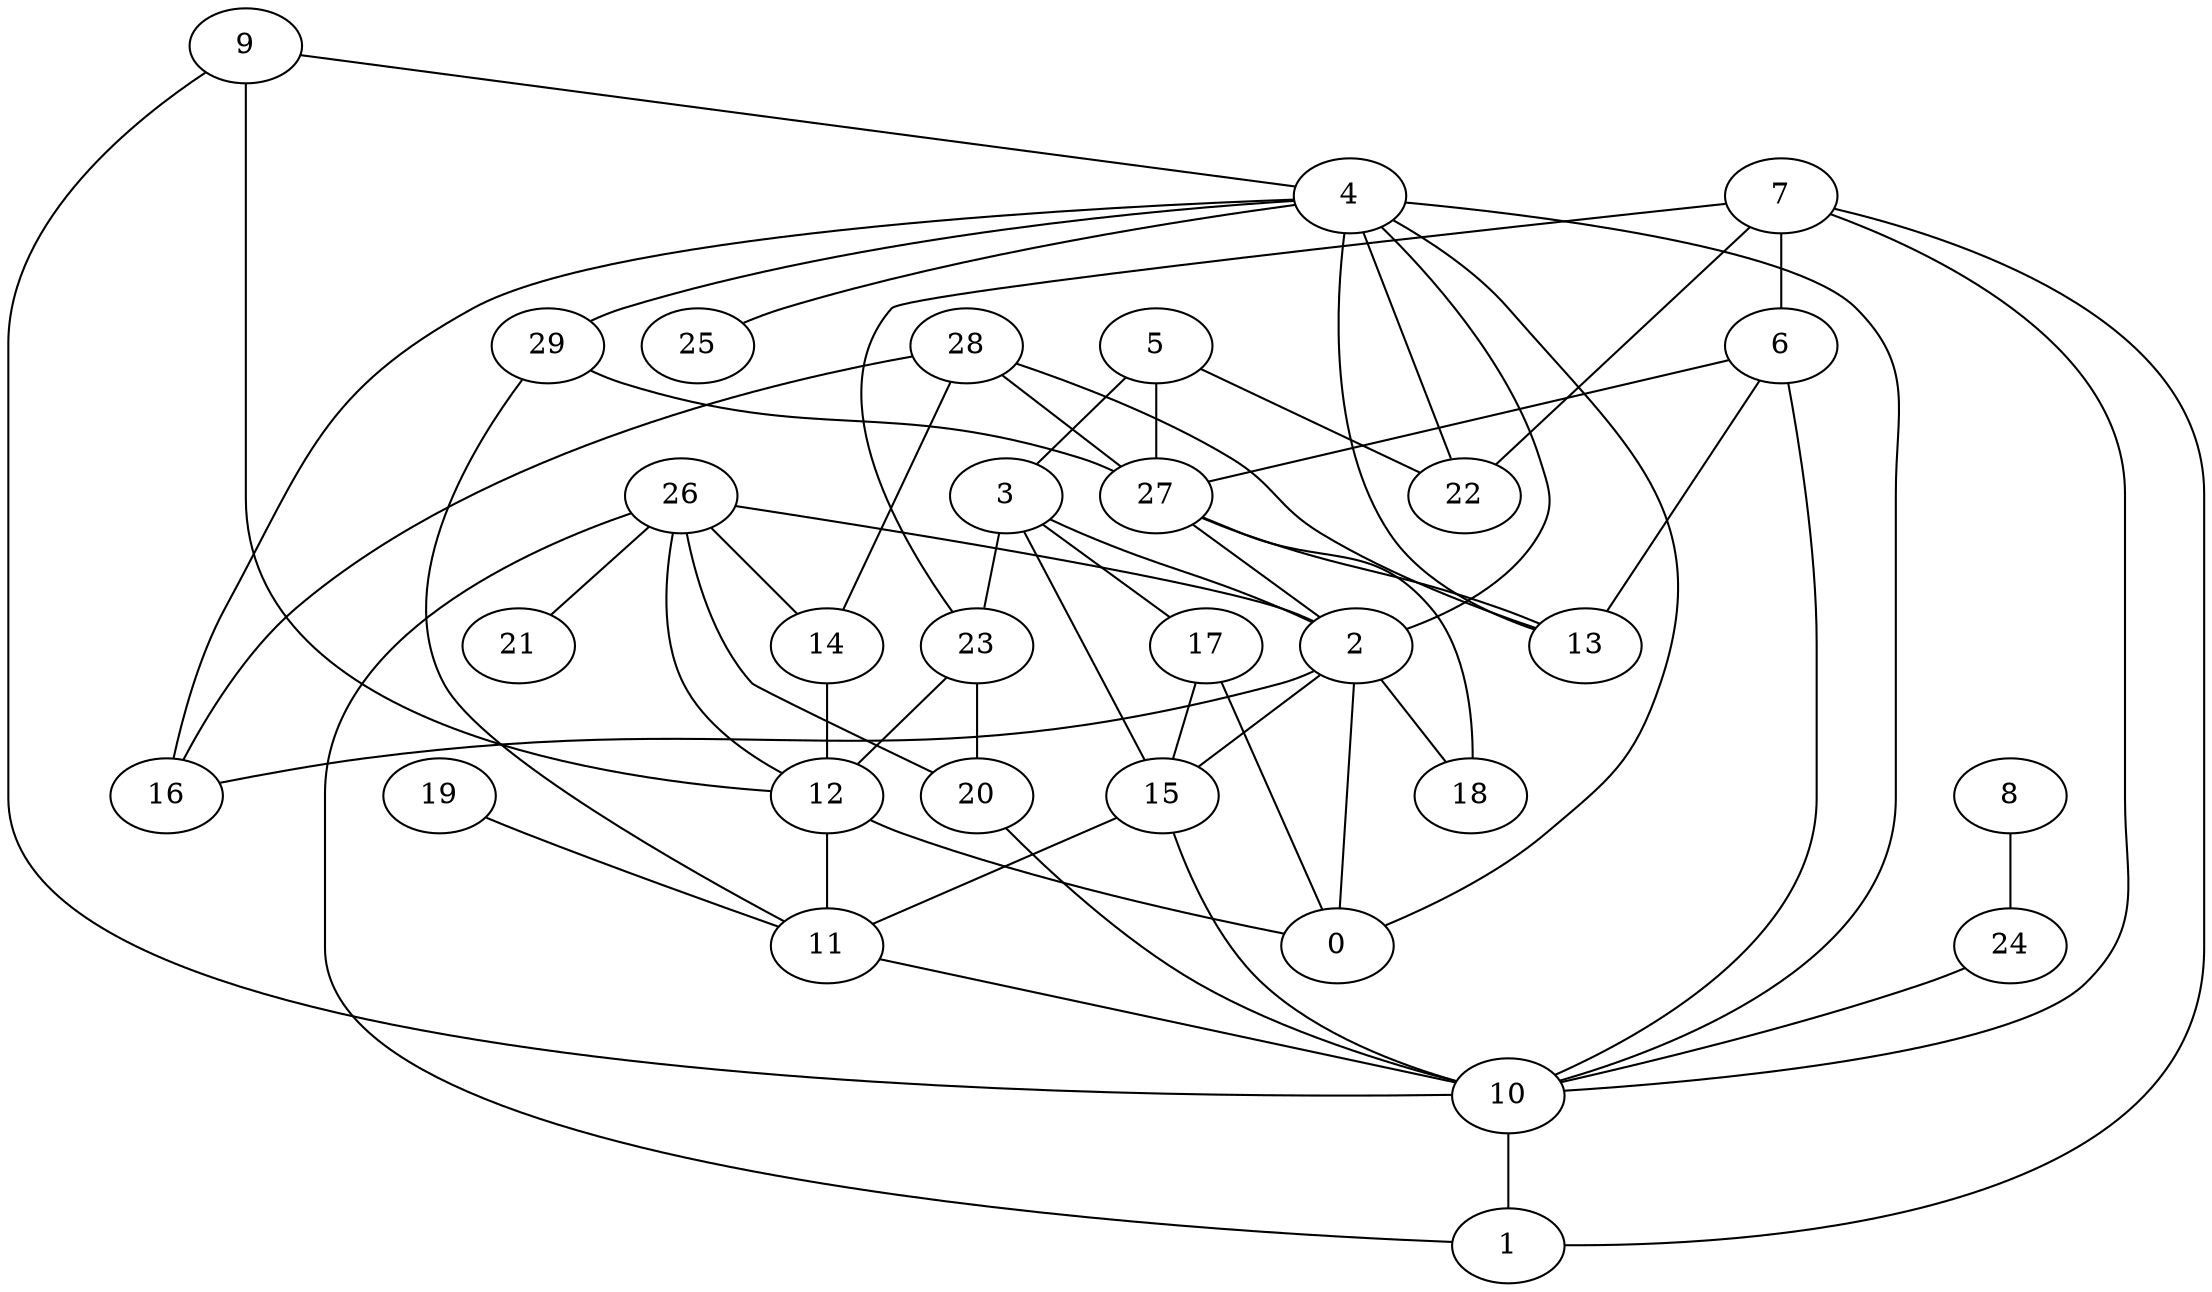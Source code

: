 digraph GG_graph {

subgraph G_graph {
edge [color = black]
"29" -> "11" [dir = none]
"15" -> "10" [dir = none]
"3" -> "23" [dir = none]
"3" -> "17" [dir = none]
"3" -> "2" [dir = none]
"6" -> "13" [dir = none]
"6" -> "10" [dir = none]
"19" -> "11" [dir = none]
"11" -> "10" [dir = none]
"26" -> "21" [dir = none]
"26" -> "2" [dir = none]
"26" -> "14" [dir = none]
"26" -> "20" [dir = none]
"26" -> "12" [dir = none]
"27" -> "18" [dir = none]
"2" -> "18" [dir = none]
"4" -> "22" [dir = none]
"4" -> "25" [dir = none]
"4" -> "0" [dir = none]
"4" -> "10" [dir = none]
"9" -> "4" [dir = none]
"9" -> "12" [dir = none]
"28" -> "16" [dir = none]
"28" -> "13" [dir = none]
"10" -> "1" [dir = none]
"7" -> "10" [dir = none]
"24" -> "10" [dir = none]
"5" -> "22" [dir = none]
"8" -> "24" [dir = none]
"20" -> "10" [dir = none]
"5" -> "3" [dir = none]
"12" -> "11" [dir = none]
"4" -> "29" [dir = none]
"12" -> "0" [dir = none]
"9" -> "10" [dir = none]
"2" -> "0" [dir = none]
"28" -> "14" [dir = none]
"4" -> "13" [dir = none]
"7" -> "22" [dir = none]
"23" -> "12" [dir = none]
"23" -> "20" [dir = none]
"27" -> "13" [dir = none]
"6" -> "27" [dir = none]
"15" -> "11" [dir = none]
"17" -> "0" [dir = none]
"5" -> "27" [dir = none]
"28" -> "27" [dir = none]
"14" -> "12" [dir = none]
"4" -> "2" [dir = none]
"27" -> "2" [dir = none]
"17" -> "15" [dir = none]
"7" -> "1" [dir = none]
"29" -> "27" [dir = none]
"2" -> "16" [dir = none]
"7" -> "23" [dir = none]
"4" -> "16" [dir = none]
"7" -> "6" [dir = none]
"2" -> "15" [dir = none]
"26" -> "1" [dir = none]
"3" -> "15" [dir = none]
}

}
